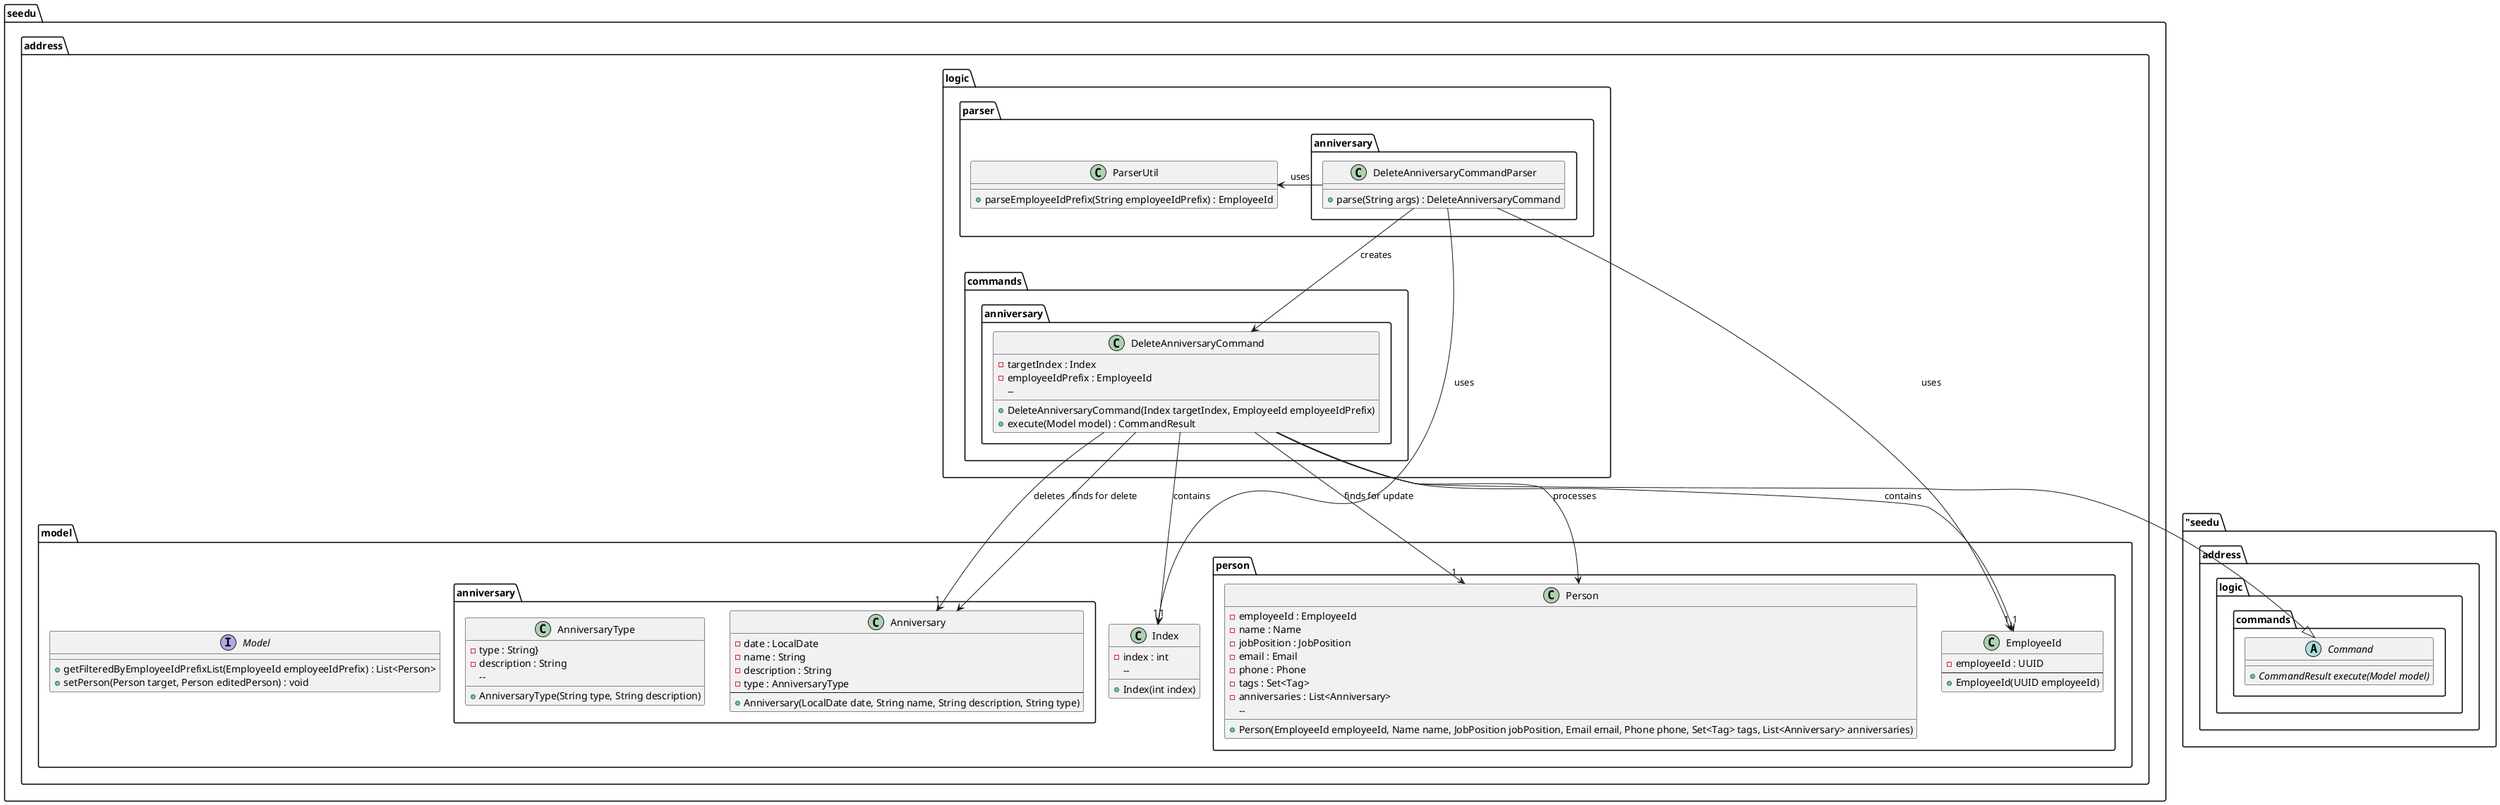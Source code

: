@startuml
package seedu.address.logic.parser.anniversary {
    class DeleteAnniversaryCommandParser {
        + parse(String args) : DeleteAnniversaryCommand
    }
}

package seedu.address.logic.commands.anniversary {
    class DeleteAnniversaryCommand {
    - targetIndex : Index
        - employeeIdPrefix : EmployeeId
        --
        + DeleteAnniversaryCommand(Index targetIndex, EmployeeId employeeIdPrefix)
        + execute(Model model) : CommandResult
    }
}

package seedu.address.logic.parser {
    class ParserUtil {
    + parseEmployeeIdPrefix(String employeeIdPrefix) : EmployeeId
    }
}

package seedu.address.model.person {
    class EmployeeId {
        - employeeId : UUID
        --
        + EmployeeId(UUID employeeId)
    }
    class Person {
    - employeeId : EmployeeId
        - name : Name
        - jobPosition : JobPosition
        - email : Email
        - phone : Phone
        - tags : Set<Tag>
        - anniversaries : List<Anniversary>
        --
        + Person(EmployeeId employeeId, Name name, JobPosition jobPosition, Email email, Phone phone, Set<Tag> tags, List<Anniversary> anniversaries)
    }
}

package "seedu.address.logic.commands {
    abstract class Command {
    + CommandResult execute(Model model) {abstract}
    }
}

package seedu.address.model.anniversary {
    class Anniversary {
        - date : LocalDate
        - name : String
        - description : String
        - type : AnniversaryType
        --
        + Anniversary(LocalDate date, String name, String description, String type)
    }
    class AnniversaryType {
    - type : String}
        - description : String
        --
        + AnniversaryType(String type, String description)
    }
}

package seedu.address.model {
    interface Model {
        + getFilteredByEmployeeIdPrefixList(EmployeeId employeeIdPrefix) : List<Person>
        + setPerson(Person target, Person editedPerson) : void
    }
    class Index {
    - index : int
        --
        + Index(int index)
    }
}

DeleteAnniversaryCommand --|> Command
DeleteAnniversaryCommandParser --> DeleteAnniversaryCommand : creates
DeleteAnniversaryCommandParser -> ParserUtil : uses
DeleteAnniversaryCommandParser -> "1" Index : uses
DeleteAnniversaryCommandParser -> "1" EmployeeId : uses
DeleteAnniversaryCommand -> "1" EmployeeId : contains
DeleteAnniversaryCommand --> "1" Index : contains
DeleteAnniversaryCommand -> Person : processes
DeleteAnniversaryCommand -> "1" Person : finds for update
DeleteAnniversaryCommand -> Anniversary : finds for delete
DeleteAnniversaryCommand -> "1" Anniversary : deletes

@enduml


/**
 * Deletes Anniversaries from a person
 */
@Getter
public class DeleteAnniversaryCommand extends Command {
    public static final String MESSAGE_SUCCESS = "anniversary deleted: %1$s";
    public static final String COMMAND_WORD = "deleteAnni";
    public static final Object MESSAGE_USAGE = COMMAND_WORD + ": deletes an anniversary to the person identified by a "
            + "prefix of their Employee ID.\n"
            + "Parameters: "
            + "eid/EMPLOYEE_ID "
            + "ad/index ";
    private final Index targetIndex;
    private final EmployeeId employeeIdPrefix;

    /**
     * constructs a deleteAnniversaryCommand
     * @param targetIndex tar
     * @param employeeIdPrefix emp
     */
    public DeleteAnniversaryCommand(Index targetIndex, EmployeeId employeeIdPrefix) {
        this.targetIndex = targetIndex;
        this.employeeIdPrefix = employeeIdPrefix;
    }

    @Override
    public CommandResult execute(Model model) throws CommandException {
        requireNonNull(model);
        List<Person> matchedEmployees = model.getFilteredByEmployeeIdPrefixList(employeeIdPrefix);

        if (matchedEmployees.size() > 1) {
            throw new CommandException(String.format(
                    Messages.MESSAGE_MULTIPLE_EMPLOYEES_FOUND_WITH_PREFIX,
                    employeeIdPrefix
            ));
        }

        if (matchedEmployees.isEmpty()) {
            throw new CommandException(String.format(
                    Messages.MESSAGE_PERSON_PREFIX_NOT_FOUND,
                    employeeIdPrefix
            ));
        }

        Person personToEdit = matchedEmployees.get(0);
        List<Anniversary> anniversaryList = personToEdit.getAnniversaries();


        if (targetIndex.getZeroBased() >= anniversaryList.size()) {
            throw new CommandException(MESSAGE_ANNIVERSARY_OUT_OF_BOUNDS);
        }

        Anniversary anniversaryToDelete = anniversaryList.get(targetIndex.getZeroBased());
        anniversaryList.remove(anniversaryToDelete);
        Person updatedPerson = Person.builder()
                .employeeId(personToEdit.getEmployeeId())
                .name(personToEdit.getName())
                .jobPosition(personToEdit.getJobPosition())
                .email(personToEdit.getEmail())
                .phone(personToEdit.getPhone())
                .tags(personToEdit.getTags())
                .anniversaries(anniversaryList).build();
        // update the model
        model.setPerson(personToEdit, updatedPerson);

        return new CommandResult(String.format(MESSAGE_SUCCESS, anniversaryToDelete));
    }
}
